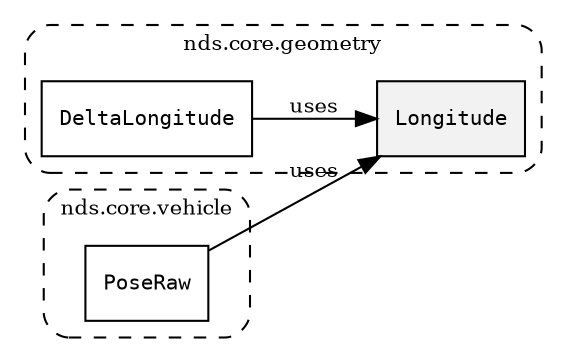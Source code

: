 /**
 * This dot file creates symbol collaboration diagram for Longitude.
 */
digraph ZSERIO
{
    node [shape=box, fontsize=10];
    rankdir="LR";
    fontsize=10;
    tooltip="Longitude collaboration diagram";

    subgraph "cluster_nds.core.geometry"
    {
        style="dashed, rounded";
        label="nds.core.geometry";
        tooltip="Package nds.core.geometry";
        href="../../../content/packages/nds.core.geometry.html#Package-nds-core-geometry";
        target="_parent";

        "Longitude" [style="filled", fillcolor="#0000000D", target="_parent", label=<<font face="monospace"><table align="center" border="0" cellspacing="0" cellpadding="0"><tr><td href="../../../content/packages/nds.core.geometry.html#Subtype-Longitude" title="Subtype defined in nds.core.geometry">Longitude</td></tr></table></font>>];
        "DeltaLongitude" [target="_parent", label=<<font face="monospace"><table align="center" border="0" cellspacing="0" cellpadding="0"><tr><td href="../../../content/packages/nds.core.geometry.html#Subtype-DeltaLongitude" title="Subtype defined in nds.core.geometry">DeltaLongitude</td></tr></table></font>>];
    }

    subgraph "cluster_nds.core.vehicle"
    {
        style="dashed, rounded";
        label="nds.core.vehicle";
        tooltip="Package nds.core.vehicle";
        href="../../../content/packages/nds.core.vehicle.html#Package-nds-core-vehicle";
        target="_parent";

        "PoseRaw" [target="_parent", label=<<font face="monospace"><table align="center" border="0" cellspacing="0" cellpadding="0"><tr><td href="../../../content/packages/nds.core.vehicle.html#Structure-PoseRaw" title="Structure defined in nds.core.vehicle">PoseRaw</td></tr></table></font>>];
    }

    "PoseRaw" -> "Longitude" [label="uses", fontsize=10];
    "DeltaLongitude" -> "Longitude" [label="uses", fontsize=10];
}
